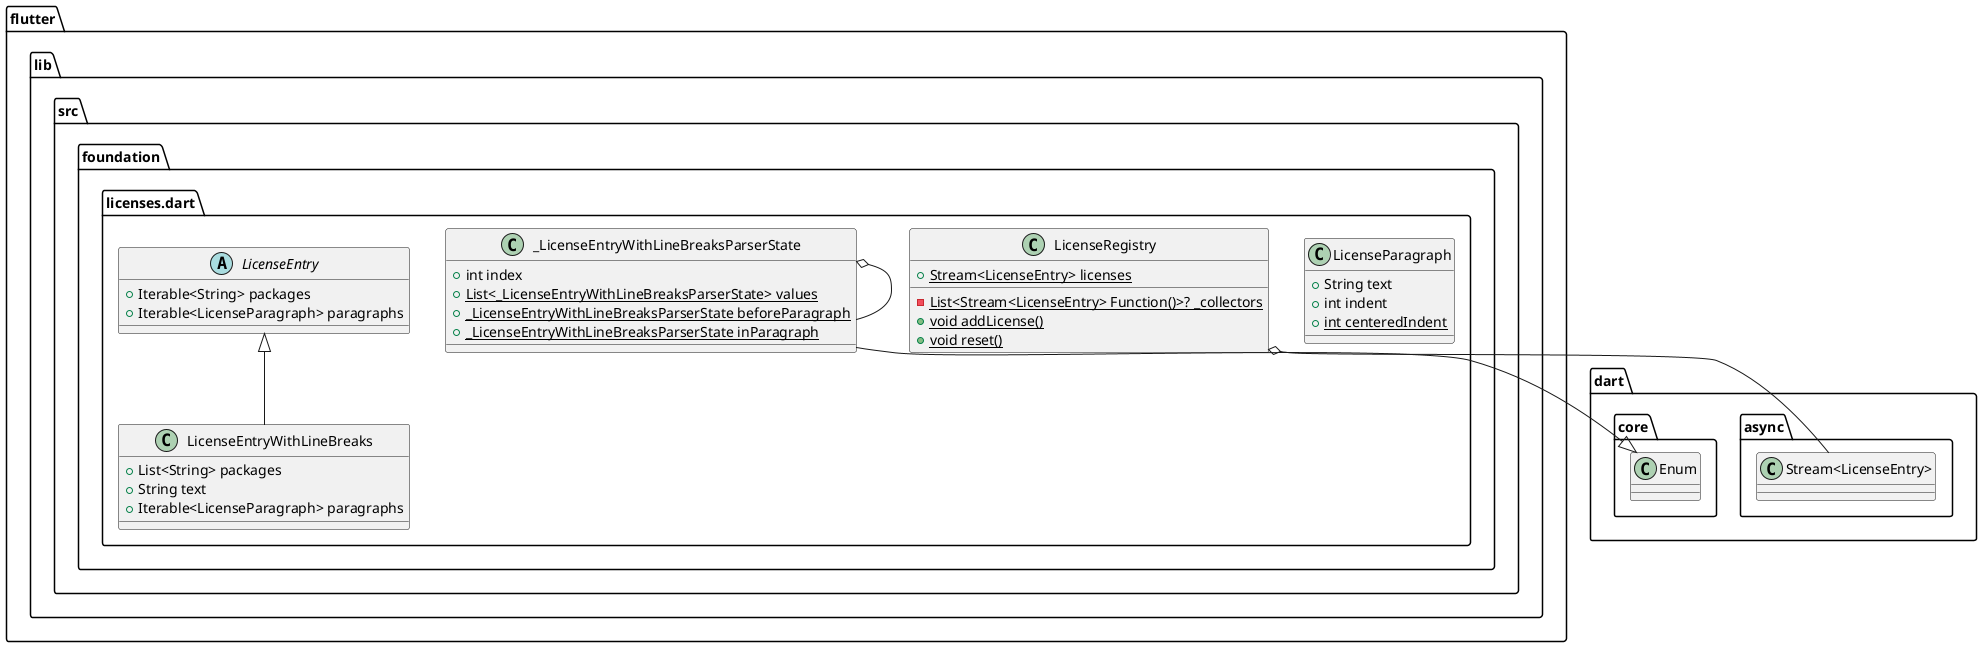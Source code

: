 @startuml
set namespaceSeparator ::

class "flutter::lib::src::foundation::licenses.dart::LicenseParagraph" {
  +String text
  +int indent
  {static} +int centeredIndent
}

abstract class "flutter::lib::src::foundation::licenses.dart::LicenseEntry" {
  +Iterable<String> packages
  +Iterable<LicenseParagraph> paragraphs
}

class "flutter::lib::src::foundation::licenses.dart::LicenseEntryWithLineBreaks" {
  +List<String> packages
  +String text
  +Iterable<LicenseParagraph> paragraphs
}

"flutter::lib::src::foundation::licenses.dart::LicenseEntry" <|-- "flutter::lib::src::foundation::licenses.dart::LicenseEntryWithLineBreaks"

class "flutter::lib::src::foundation::licenses.dart::LicenseRegistry" {
  {static} -List<Stream<LicenseEntry> Function()>? _collectors
  {static} +Stream<LicenseEntry> licenses
  {static} +void addLicense()
  {static} +void reset()
}

"flutter::lib::src::foundation::licenses.dart::LicenseRegistry" o-- "dart::async::Stream<LicenseEntry>"

class "flutter::lib::src::foundation::licenses.dart::_LicenseEntryWithLineBreaksParserState" {
  +int index
  {static} +List<_LicenseEntryWithLineBreaksParserState> values
  {static} +_LicenseEntryWithLineBreaksParserState beforeParagraph
  {static} +_LicenseEntryWithLineBreaksParserState inParagraph
}

"flutter::lib::src::foundation::licenses.dart::_LicenseEntryWithLineBreaksParserState" o-- "flutter::lib::src::foundation::licenses.dart::_LicenseEntryWithLineBreaksParserState"
"dart::core::Enum" <|-- "flutter::lib::src::foundation::licenses.dart::_LicenseEntryWithLineBreaksParserState"


@enduml